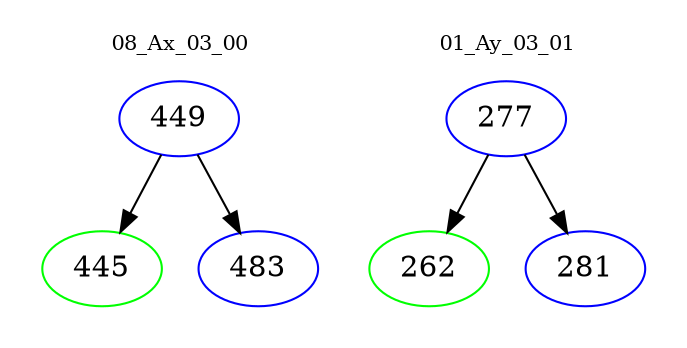 digraph{
subgraph cluster_0 {
color = white
label = "08_Ax_03_00";
fontsize=10;
T0_449 [label="449", color="blue"]
T0_449 -> T0_445 [color="black"]
T0_445 [label="445", color="green"]
T0_449 -> T0_483 [color="black"]
T0_483 [label="483", color="blue"]
}
subgraph cluster_1 {
color = white
label = "01_Ay_03_01";
fontsize=10;
T1_277 [label="277", color="blue"]
T1_277 -> T1_262 [color="black"]
T1_262 [label="262", color="green"]
T1_277 -> T1_281 [color="black"]
T1_281 [label="281", color="blue"]
}
}
